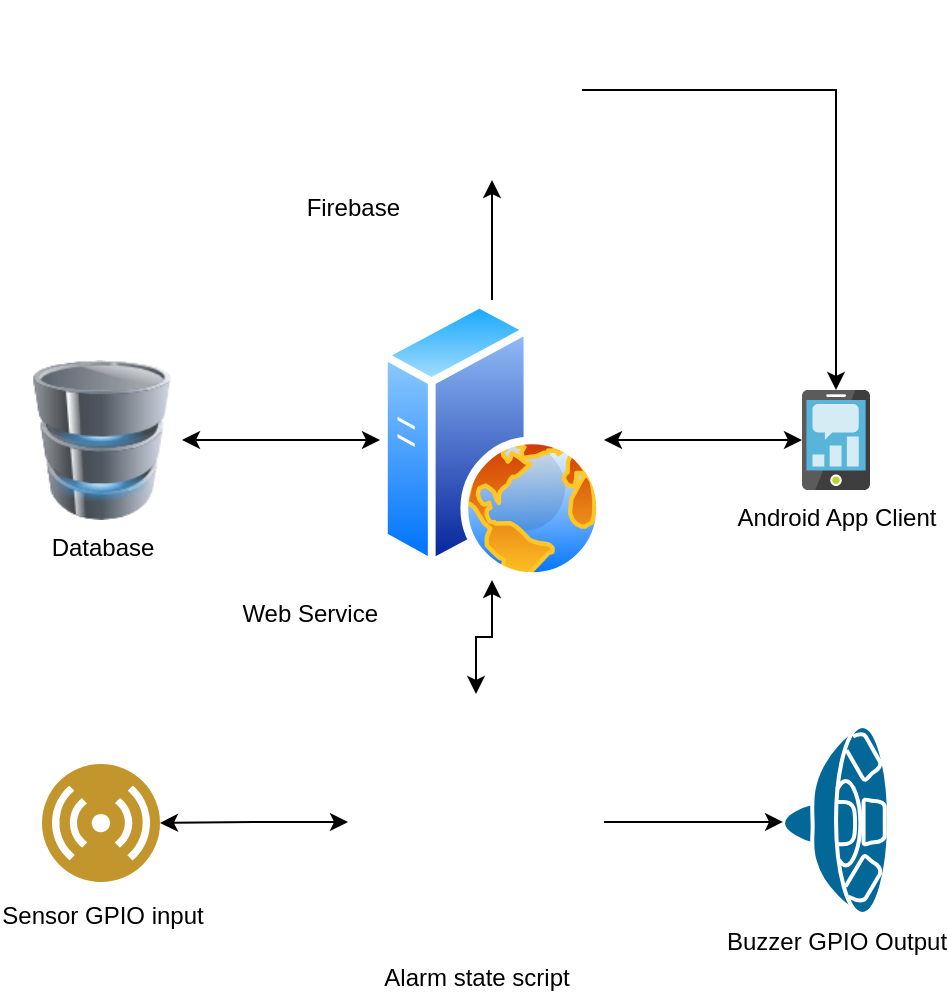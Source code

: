 <mxfile version="13.7.7" type="device"><diagram id="DK_huF6mkFClkRoYZhwY" name="Page-1"><mxGraphModel dx="946" dy="1714" grid="1" gridSize="10" guides="1" tooltips="1" connect="1" arrows="1" fold="1" page="1" pageScale="1" pageWidth="850" pageHeight="1100" math="0" shadow="0"><root><mxCell id="0"/><mxCell id="1" parent="0"/><mxCell id="8loqQu8lGYtXXUvanzEN-2" value="Database" style="image;html=1;image=img/lib/clip_art/computers/Database_128x128.png" vertex="1" parent="1"><mxGeometry x="160" y="80" width="80" height="80" as="geometry"/></mxCell><mxCell id="8loqQu8lGYtXXUvanzEN-17" style="edgeStyle=orthogonalEdgeStyle;rounded=0;orthogonalLoop=1;jettySize=auto;html=1;entryX=1;entryY=0.5;entryDx=0;entryDy=0;startArrow=classic;startFill=1;" edge="1" parent="1" source="8loqQu8lGYtXXUvanzEN-4" target="8loqQu8lGYtXXUvanzEN-7"><mxGeometry relative="1" as="geometry"/></mxCell><mxCell id="8loqQu8lGYtXXUvanzEN-4" value="Android App Client" style="aspect=fixed;html=1;points=[];align=center;image;fontSize=12;image=img/lib/mscae/Mobile_Engagement.svg;" vertex="1" parent="1"><mxGeometry x="550" y="95" width="34" height="50" as="geometry"/></mxCell><mxCell id="8loqQu8lGYtXXUvanzEN-19" style="edgeStyle=orthogonalEdgeStyle;rounded=0;orthogonalLoop=1;jettySize=auto;html=1;exitX=1;exitY=0.5;exitDx=0;exitDy=0;startArrow=none;startFill=0;" edge="1" parent="1" source="8loqQu8lGYtXXUvanzEN-5" target="8loqQu8lGYtXXUvanzEN-4"><mxGeometry relative="1" as="geometry"/></mxCell><mxCell id="8loqQu8lGYtXXUvanzEN-5" value="Firebase" style="shape=image;html=1;verticalAlign=top;verticalLabelPosition=bottom;labelBackgroundColor=#ffffff;imageAspect=0;aspect=fixed;image=https://cdn4.iconfinder.com/data/icons/google-i-o-2016/512/google_firebase-128.png;labelPosition=left;align=right;" vertex="1" parent="1"><mxGeometry x="350" y="-100" width="90" height="90" as="geometry"/></mxCell><mxCell id="8loqQu8lGYtXXUvanzEN-16" style="edgeStyle=orthogonalEdgeStyle;rounded=0;orthogonalLoop=1;jettySize=auto;html=1;exitX=0;exitY=0.5;exitDx=0;exitDy=0;entryX=1;entryY=0.5;entryDx=0;entryDy=0;startArrow=classic;startFill=1;" edge="1" parent="1" source="8loqQu8lGYtXXUvanzEN-7" target="8loqQu8lGYtXXUvanzEN-2"><mxGeometry relative="1" as="geometry"/></mxCell><mxCell id="8loqQu8lGYtXXUvanzEN-18" style="edgeStyle=orthogonalEdgeStyle;rounded=0;orthogonalLoop=1;jettySize=auto;html=1;exitX=0.5;exitY=0;exitDx=0;exitDy=0;entryX=0.5;entryY=1;entryDx=0;entryDy=0;startArrow=none;startFill=0;" edge="1" parent="1" source="8loqQu8lGYtXXUvanzEN-7" target="8loqQu8lGYtXXUvanzEN-5"><mxGeometry relative="1" as="geometry"/></mxCell><mxCell id="8loqQu8lGYtXXUvanzEN-9" value="&lt;font color=&quot;#000000&quot;&gt;Sensor GPIO input&lt;/font&gt;" style="aspect=fixed;perimeter=ellipsePerimeter;html=1;align=center;shadow=0;dashed=0;fontColor=#4277BB;labelBackgroundColor=#ffffff;fontSize=12;spacingTop=3;image;image=img/lib/ibm/users/sensor.svg;" vertex="1" parent="1"><mxGeometry x="170" y="282" width="59" height="59" as="geometry"/></mxCell><mxCell id="8loqQu8lGYtXXUvanzEN-10" value="Buzzer GPIO Output" style="shape=mxgraph.cisco.computers_and_peripherals.speaker;html=1;pointerEvents=1;dashed=0;fillColor=#036897;strokeColor=#ffffff;strokeWidth=2;verticalLabelPosition=bottom;verticalAlign=top;align=center;outlineConnect=0;shadow=0;fontColor=#000000;direction=east;" vertex="1" parent="1"><mxGeometry x="540.5" y="263" width="53" height="94" as="geometry"/></mxCell><mxCell id="8loqQu8lGYtXXUvanzEN-13" style="edgeStyle=orthogonalEdgeStyle;rounded=0;orthogonalLoop=1;jettySize=auto;html=1;exitX=1;exitY=0.5;exitDx=0;exitDy=0;entryX=0;entryY=0.51;entryDx=0;entryDy=0;entryPerimeter=0;" edge="1" parent="1" source="8loqQu8lGYtXXUvanzEN-12" target="8loqQu8lGYtXXUvanzEN-10"><mxGeometry relative="1" as="geometry"/></mxCell><mxCell id="8loqQu8lGYtXXUvanzEN-14" style="edgeStyle=orthogonalEdgeStyle;rounded=0;orthogonalLoop=1;jettySize=auto;html=1;exitX=0;exitY=0.5;exitDx=0;exitDy=0;entryX=1;entryY=0.5;entryDx=0;entryDy=0;startArrow=classic;startFill=1;" edge="1" parent="1" source="8loqQu8lGYtXXUvanzEN-12" target="8loqQu8lGYtXXUvanzEN-9"><mxGeometry relative="1" as="geometry"/></mxCell><mxCell id="8loqQu8lGYtXXUvanzEN-15" style="edgeStyle=orthogonalEdgeStyle;rounded=0;orthogonalLoop=1;jettySize=auto;html=1;exitX=0.5;exitY=0;exitDx=0;exitDy=0;startArrow=classic;startFill=1;" edge="1" parent="1" source="8loqQu8lGYtXXUvanzEN-12" target="8loqQu8lGYtXXUvanzEN-7"><mxGeometry relative="1" as="geometry"/></mxCell><mxCell id="8loqQu8lGYtXXUvanzEN-12" value="Alarm state script" style="shape=image;html=1;verticalAlign=top;verticalLabelPosition=bottom;labelBackgroundColor=#ffffff;imageAspect=0;aspect=fixed;image=https://cdn4.iconfinder.com/data/icons/logos-3/504/Laravel-128.png" vertex="1" parent="1"><mxGeometry x="323" y="247" width="128" height="128" as="geometry"/></mxCell><mxCell id="8loqQu8lGYtXXUvanzEN-7" value="Web Service" style="aspect=fixed;perimeter=ellipsePerimeter;html=1;align=right;shadow=0;dashed=0;spacingTop=3;image;image=img/lib/active_directory/web_server.svg;verticalAlign=top;horizontal=1;labelPosition=left;verticalLabelPosition=bottom;spacingLeft=0;" vertex="1" parent="1"><mxGeometry x="339" y="50" width="112" height="140" as="geometry"/></mxCell></root></mxGraphModel></diagram></mxfile>